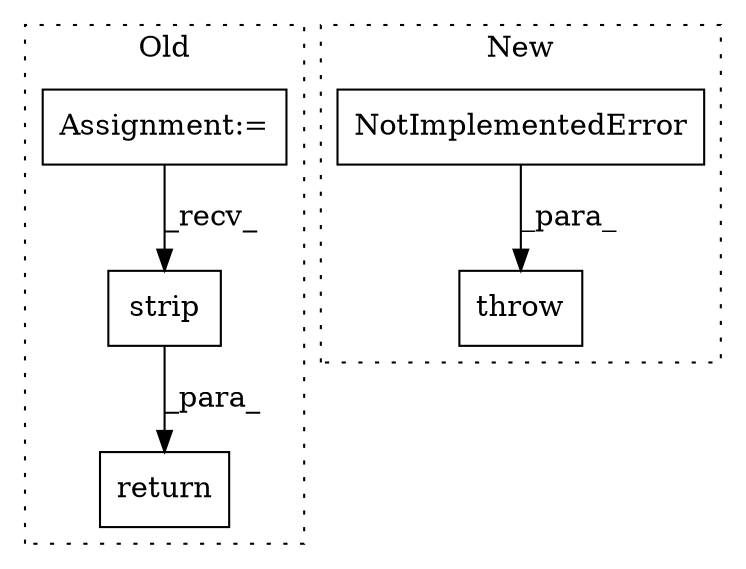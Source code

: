 digraph G {
subgraph cluster0 {
1 [label="strip" a="32" s="1492" l="7" shape="box"];
4 [label="Assignment:=" a="7" s="1440" l="4" shape="box"];
5 [label="return" a="41" s="1506" l="7" shape="box"];
label = "Old";
style="dotted";
}
subgraph cluster1 {
2 [label="NotImplementedError" a="32" s="684" l="21" shape="box"];
3 [label="throw" a="53" s="678" l="6" shape="box"];
label = "New";
style="dotted";
}
1 -> 5 [label="_para_"];
2 -> 3 [label="_para_"];
4 -> 1 [label="_recv_"];
}